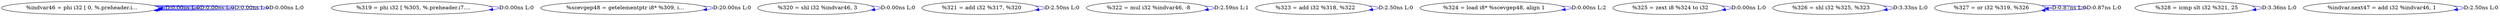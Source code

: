 digraph {
Node0x30811a0[label="  %indvar46 = phi i32 [ 0, %.preheader.i..."];
Node0x30811a0 -> Node0x30811a0[label="D:0.00ns L:0",color=blue];
Node0x30811a0 -> Node0x30811a0[label="D:0.00ns L:0",color=blue];
Node0x30811a0 -> Node0x30811a0[label="D:0.00ns L:0",color=blue];
Node0x30811a0 -> Node0x30811a0[label="D:0.00ns L:0",color=blue];
Node0x3081280[label="  %319 = phi i32 [ %305, %.preheader.i7...."];
Node0x3081280 -> Node0x3081280[label="D:0.00ns L:0",color=blue];
Node0x3081360[label="  %scevgep48 = getelementptr i8* %309, i..."];
Node0x3081360 -> Node0x3081360[label="D:20.00ns L:0",color=blue];
Node0x3081480[label="  %320 = shl i32 %indvar46, 3"];
Node0x3081480 -> Node0x3081480[label="D:0.00ns L:0",color=blue];
Node0x3081560[label="  %321 = add i32 %317, %320"];
Node0x3081560 -> Node0x3081560[label="D:2.50ns L:0",color=blue];
Node0x3081640[label="  %322 = mul i32 %indvar46, -8"];
Node0x3081640 -> Node0x3081640[label="D:2.59ns L:1",color=blue];
Node0x3081720[label="  %323 = add i32 %318, %322"];
Node0x3081720 -> Node0x3081720[label="D:2.50ns L:0",color=blue];
Node0x3081800[label="  %324 = load i8* %scevgep48, align 1"];
Node0x3081800 -> Node0x3081800[label="D:0.00ns L:2",color=blue];
Node0x30818e0[label="  %325 = zext i8 %324 to i32"];
Node0x30818e0 -> Node0x30818e0[label="D:0.00ns L:0",color=blue];
Node0x30819c0[label="  %326 = shl i32 %325, %323"];
Node0x30819c0 -> Node0x30819c0[label="D:3.33ns L:0",color=blue];
Node0x3081aa0[label="  %327 = or i32 %319, %326"];
Node0x3081aa0 -> Node0x3081aa0[label="D:0.87ns L:0",color=blue];
Node0x3081aa0 -> Node0x3081aa0[label="D:0.87ns L:0",color=blue];
Node0x3081b80[label="  %328 = icmp slt i32 %321, 25"];
Node0x3081b80 -> Node0x3081b80[label="D:3.36ns L:0",color=blue];
Node0x3081c60[label="  %indvar.next47 = add i32 %indvar46, 1"];
Node0x3081c60 -> Node0x3081c60[label="D:2.50ns L:0",color=blue];
}
